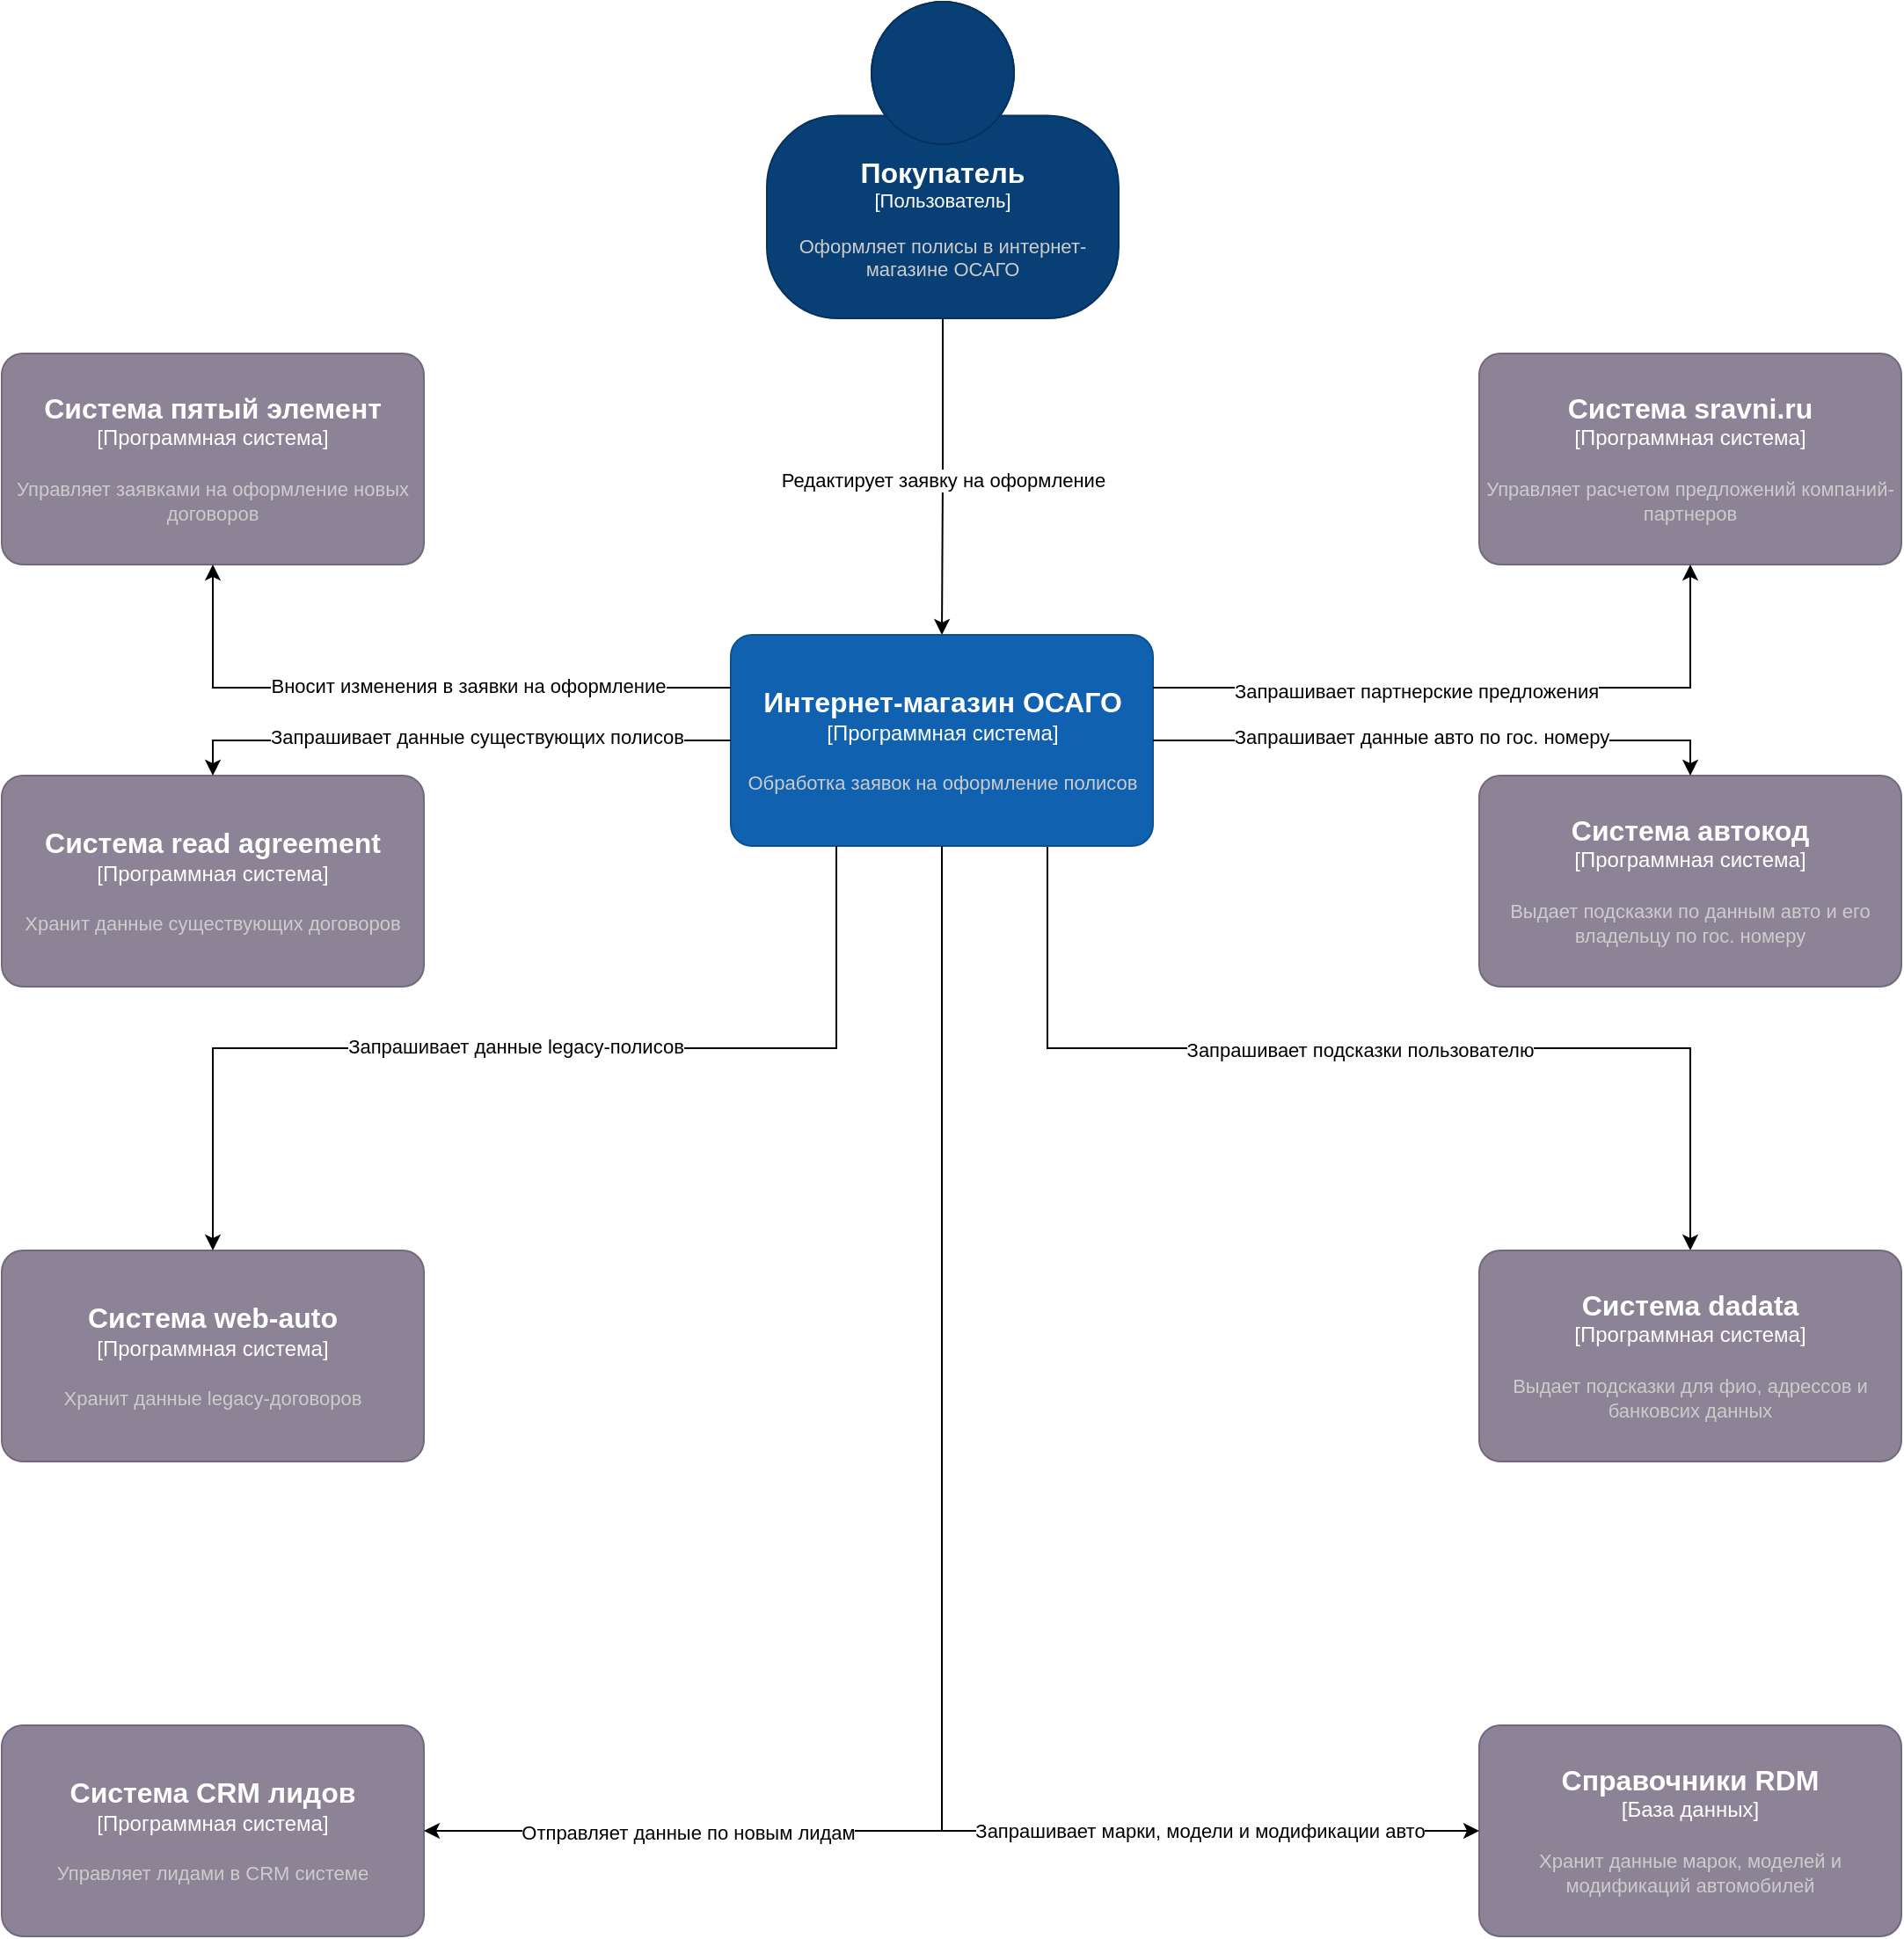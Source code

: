 <mxfile version="24.3.0" type="github">
  <diagram name="Страница — 1" id="4_0oln8lYrD9iGTW1Rhn">
    <mxGraphModel dx="2423" dy="1225" grid="1" gridSize="10" guides="1" tooltips="1" connect="1" arrows="1" fold="1" page="1" pageScale="1" pageWidth="980" pageHeight="1390" math="0" shadow="0">
      <root>
        <mxCell id="0" />
        <mxCell id="1" parent="0" />
        <mxCell id="-En8f4dT92g6XGcGg6re-3" style="edgeStyle=orthogonalEdgeStyle;rounded=0;orthogonalLoop=1;jettySize=auto;html=1;" parent="1" source="-En8f4dT92g6XGcGg6re-1" target="-En8f4dT92g6XGcGg6re-2" edge="1">
          <mxGeometry relative="1" as="geometry" />
        </mxCell>
        <mxCell id="-En8f4dT92g6XGcGg6re-4" value="Редактирует заявку на оформление" style="edgeLabel;html=1;align=center;verticalAlign=middle;resizable=0;points=[];" parent="-En8f4dT92g6XGcGg6re-3" vertex="1" connectable="0">
          <mxGeometry x="0.017" relative="1" as="geometry">
            <mxPoint as="offset" />
          </mxGeometry>
        </mxCell>
        <object placeholders="1" c4Name="Покупатель" c4Type="Пользователь" c4Description="Оформляет полисы в интернет-магазине ОСАГО" label="&lt;font style=&quot;font-size: 16px&quot;&gt;&lt;b&gt;%c4Name%&lt;/b&gt;&lt;/font&gt;&lt;div&gt;[%c4Type%]&lt;/div&gt;&lt;br&gt;&lt;div&gt;&lt;font style=&quot;font-size: 11px&quot;&gt;&lt;font color=&quot;#cccccc&quot;&gt;%c4Description%&lt;/font&gt;&lt;/div&gt;" id="-En8f4dT92g6XGcGg6re-1">
          <mxCell style="html=1;fontSize=11;dashed=0;whiteSpace=wrap;fillColor=#083F75;strokeColor=#06315C;fontColor=#ffffff;shape=mxgraph.c4.person2;align=center;metaEdit=1;points=[[0.5,0,0],[1,0.5,0],[1,0.75,0],[0.75,1,0],[0.5,1,0],[0.25,1,0],[0,0.75,0],[0,0.5,0]];resizable=0;" parent="1" vertex="1">
            <mxGeometry x="875" y="120" width="200" height="180" as="geometry" />
          </mxCell>
        </object>
        <mxCell id="-En8f4dT92g6XGcGg6re-23" style="edgeStyle=orthogonalEdgeStyle;rounded=0;orthogonalLoop=1;jettySize=auto;html=1;exitX=0.75;exitY=1;exitDx=0;exitDy=0;exitPerimeter=0;" parent="1" source="-En8f4dT92g6XGcGg6re-2" target="-En8f4dT92g6XGcGg6re-10" edge="1">
          <mxGeometry relative="1" as="geometry" />
        </mxCell>
        <mxCell id="-En8f4dT92g6XGcGg6re-24" value="Запрашивает подсказки пользователю" style="edgeLabel;html=1;align=center;verticalAlign=middle;resizable=0;points=[];" parent="-En8f4dT92g6XGcGg6re-23" vertex="1" connectable="0">
          <mxGeometry x="-0.018" y="-1" relative="1" as="geometry">
            <mxPoint as="offset" />
          </mxGeometry>
        </mxCell>
        <object placeholders="1" c4Name="Интернет-магазин ОСАГО" c4Type="Программная система" c4Description="Обработка заявок на оформление полисов" label="&lt;font style=&quot;font-size: 16px&quot;&gt;&lt;b&gt;%c4Name%&lt;/b&gt;&lt;/font&gt;&lt;div&gt;[%c4Type%]&lt;/div&gt;&lt;br&gt;&lt;div&gt;&lt;font style=&quot;font-size: 11px&quot;&gt;&lt;font color=&quot;#cccccc&quot;&gt;%c4Description%&lt;/font&gt;&lt;/div&gt;" id="-En8f4dT92g6XGcGg6re-2">
          <mxCell style="rounded=1;whiteSpace=wrap;html=1;labelBackgroundColor=none;fillColor=#1061B0;fontColor=#ffffff;align=center;arcSize=10;strokeColor=#0D5091;metaEdit=1;resizable=0;points=[[0.25,0,0],[0.5,0,0],[0.75,0,0],[1,0.25,0],[1,0.5,0],[1,0.75,0],[0.75,1,0],[0.5,1,0],[0.25,1,0],[0,0.75,0],[0,0.5,0],[0,0.25,0]];" parent="1" vertex="1">
            <mxGeometry x="854.5" y="480" width="240" height="120" as="geometry" />
          </mxCell>
        </object>
        <object placeholders="1" c4Name="Система пятый элемент" c4Type="Программная система" c4Description="Управляет заявками на оформление новых договоров" label="&lt;font style=&quot;font-size: 16px&quot;&gt;&lt;b&gt;%c4Name%&lt;/b&gt;&lt;/font&gt;&lt;div&gt;[%c4Type%]&lt;/div&gt;&lt;br&gt;&lt;div&gt;&lt;font style=&quot;font-size: 11px&quot;&gt;&lt;font color=&quot;#cccccc&quot;&gt;%c4Description%&lt;/font&gt;&lt;/div&gt;" id="-En8f4dT92g6XGcGg6re-5">
          <mxCell style="rounded=1;whiteSpace=wrap;html=1;labelBackgroundColor=none;fillColor=#8C8496;fontColor=#ffffff;align=center;arcSize=10;strokeColor=#736782;metaEdit=1;resizable=0;points=[[0.25,0,0],[0.5,0,0],[0.75,0,0],[1,0.25,0],[1,0.5,0],[1,0.75,0],[0.75,1,0],[0.5,1,0],[0.25,1,0],[0,0.75,0],[0,0.5,0],[0,0.25,0]];" parent="1" vertex="1">
            <mxGeometry x="440" y="320" width="240" height="120" as="geometry" />
          </mxCell>
        </object>
        <object placeholders="1" c4Name="Система sravni.ru" c4Type="Программная система" c4Description="Управляет расчетом предложений компаний-партнеров" label="&lt;font style=&quot;font-size: 16px&quot;&gt;&lt;b&gt;%c4Name%&lt;/b&gt;&lt;/font&gt;&lt;div&gt;[%c4Type%]&lt;/div&gt;&lt;br&gt;&lt;div&gt;&lt;font style=&quot;font-size: 11px&quot;&gt;&lt;font color=&quot;#cccccc&quot;&gt;%c4Description%&lt;/font&gt;&lt;/div&gt;" id="-En8f4dT92g6XGcGg6re-6">
          <mxCell style="rounded=1;whiteSpace=wrap;html=1;labelBackgroundColor=none;fillColor=#8C8496;fontColor=#ffffff;align=center;arcSize=10;strokeColor=#736782;metaEdit=1;resizable=0;points=[[0.25,0,0],[0.5,0,0],[0.75,0,0],[1,0.25,0],[1,0.5,0],[1,0.75,0],[0.75,1,0],[0.5,1,0],[0.25,1,0],[0,0.75,0],[0,0.5,0],[0,0.25,0]];" parent="1" vertex="1">
            <mxGeometry x="1280" y="320" width="240" height="120" as="geometry" />
          </mxCell>
        </object>
        <object placeholders="1" c4Name="Система read agreement" c4Type="Программная система" c4Description="Хранит данные существующих договоров" label="&lt;font style=&quot;font-size: 16px&quot;&gt;&lt;b&gt;%c4Name%&lt;/b&gt;&lt;/font&gt;&lt;div&gt;[%c4Type%]&lt;/div&gt;&lt;br&gt;&lt;div&gt;&lt;font style=&quot;font-size: 11px&quot;&gt;&lt;font color=&quot;#cccccc&quot;&gt;%c4Description%&lt;/font&gt;&lt;/div&gt;" id="-En8f4dT92g6XGcGg6re-7">
          <mxCell style="rounded=1;whiteSpace=wrap;html=1;labelBackgroundColor=none;fillColor=#8C8496;fontColor=#ffffff;align=center;arcSize=10;strokeColor=#736782;metaEdit=1;resizable=0;points=[[0.25,0,0],[0.5,0,0],[0.75,0,0],[1,0.25,0],[1,0.5,0],[1,0.75,0],[0.75,1,0],[0.5,1,0],[0.25,1,0],[0,0.75,0],[0,0.5,0],[0,0.25,0]];" parent="1" vertex="1">
            <mxGeometry x="440" y="560" width="240" height="120" as="geometry" />
          </mxCell>
        </object>
        <object placeholders="1" c4Name="Система CRM лидов" c4Type="Программная система" c4Description="Управляет лидами в CRM системе" label="&lt;font style=&quot;font-size: 16px&quot;&gt;&lt;b&gt;%c4Name%&lt;/b&gt;&lt;/font&gt;&lt;div&gt;[%c4Type%]&lt;/div&gt;&lt;br&gt;&lt;div&gt;&lt;font style=&quot;font-size: 11px&quot;&gt;&lt;font color=&quot;#cccccc&quot;&gt;%c4Description%&lt;/font&gt;&lt;/div&gt;" id="-En8f4dT92g6XGcGg6re-8">
          <mxCell style="rounded=1;whiteSpace=wrap;html=1;labelBackgroundColor=none;fillColor=#8C8496;fontColor=#ffffff;align=center;arcSize=10;strokeColor=#736782;metaEdit=1;resizable=0;points=[[0.25,0,0],[0.5,0,0],[0.75,0,0],[1,0.25,0],[1,0.5,0],[1,0.75,0],[0.75,1,0],[0.5,1,0],[0.25,1,0],[0,0.75,0],[0,0.5,0],[0,0.25,0]];" parent="1" vertex="1">
            <mxGeometry x="440" y="1100" width="240" height="120" as="geometry" />
          </mxCell>
        </object>
        <object placeholders="1" c4Name="Система web-auto" c4Type="Программная система" c4Description="Хранит данные legacy-договоров" label="&lt;font style=&quot;font-size: 16px&quot;&gt;&lt;b&gt;%c4Name%&lt;/b&gt;&lt;/font&gt;&lt;div&gt;[%c4Type%]&lt;/div&gt;&lt;br&gt;&lt;div&gt;&lt;font style=&quot;font-size: 11px&quot;&gt;&lt;font color=&quot;#cccccc&quot;&gt;%c4Description%&lt;/font&gt;&lt;/div&gt;" id="-En8f4dT92g6XGcGg6re-9">
          <mxCell style="rounded=1;whiteSpace=wrap;html=1;labelBackgroundColor=none;fillColor=#8C8496;fontColor=#ffffff;align=center;arcSize=10;strokeColor=#736782;metaEdit=1;resizable=0;points=[[0.25,0,0],[0.5,0,0],[0.75,0,0],[1,0.25,0],[1,0.5,0],[1,0.75,0],[0.75,1,0],[0.5,1,0],[0.25,1,0],[0,0.75,0],[0,0.5,0],[0,0.25,0]];" parent="1" vertex="1">
            <mxGeometry x="440" y="830" width="240" height="120" as="geometry" />
          </mxCell>
        </object>
        <object placeholders="1" c4Name="Система dadata" c4Type="Программная система" c4Description="Выдает подсказки для фио, адрессов и банковсих данных" label="&lt;font style=&quot;font-size: 16px&quot;&gt;&lt;b&gt;%c4Name%&lt;/b&gt;&lt;/font&gt;&lt;div&gt;[%c4Type%]&lt;/div&gt;&lt;br&gt;&lt;div&gt;&lt;font style=&quot;font-size: 11px&quot;&gt;&lt;font color=&quot;#cccccc&quot;&gt;%c4Description%&lt;/font&gt;&lt;/div&gt;" id="-En8f4dT92g6XGcGg6re-10">
          <mxCell style="rounded=1;whiteSpace=wrap;html=1;labelBackgroundColor=none;fillColor=#8C8496;fontColor=#ffffff;align=center;arcSize=10;strokeColor=#736782;metaEdit=1;resizable=0;points=[[0.25,0,0],[0.5,0,0],[0.75,0,0],[1,0.25,0],[1,0.5,0],[1,0.75,0],[0.75,1,0],[0.5,1,0],[0.25,1,0],[0,0.75,0],[0,0.5,0],[0,0.25,0]];" parent="1" vertex="1">
            <mxGeometry x="1280" y="830" width="240" height="120" as="geometry" />
          </mxCell>
        </object>
        <object placeholders="1" c4Name="Система автокод" c4Type="Программная система" c4Description="Выдает подсказки по данным авто и его владельцу по гос. номеру" label="&lt;font style=&quot;font-size: 16px&quot;&gt;&lt;b&gt;%c4Name%&lt;/b&gt;&lt;/font&gt;&lt;div&gt;[%c4Type%]&lt;/div&gt;&lt;br&gt;&lt;div&gt;&lt;font style=&quot;font-size: 11px&quot;&gt;&lt;font color=&quot;#cccccc&quot;&gt;%c4Description%&lt;/font&gt;&lt;/div&gt;" id="-En8f4dT92g6XGcGg6re-11">
          <mxCell style="rounded=1;whiteSpace=wrap;html=1;labelBackgroundColor=none;fillColor=#8C8496;fontColor=#ffffff;align=center;arcSize=10;strokeColor=#736782;metaEdit=1;resizable=0;points=[[0.25,0,0],[0.5,0,0],[0.75,0,0],[1,0.25,0],[1,0.5,0],[1,0.75,0],[0.75,1,0],[0.5,1,0],[0.25,1,0],[0,0.75,0],[0,0.5,0],[0,0.25,0]];" parent="1" vertex="1">
            <mxGeometry x="1280" y="560" width="240" height="120" as="geometry" />
          </mxCell>
        </object>
        <mxCell id="-En8f4dT92g6XGcGg6re-14" style="edgeStyle=orthogonalEdgeStyle;rounded=0;orthogonalLoop=1;jettySize=auto;html=1;entryX=0.5;entryY=0;entryDx=0;entryDy=0;entryPerimeter=0;" parent="1" source="-En8f4dT92g6XGcGg6re-2" target="-En8f4dT92g6XGcGg6re-7" edge="1">
          <mxGeometry relative="1" as="geometry" />
        </mxCell>
        <mxCell id="-En8f4dT92g6XGcGg6re-15" value="Запрашивает данные существующих полисов" style="edgeLabel;html=1;align=center;verticalAlign=middle;resizable=0;points=[];" parent="-En8f4dT92g6XGcGg6re-14" vertex="1" connectable="0">
          <mxGeometry x="-0.003" y="-2" relative="1" as="geometry">
            <mxPoint x="12" as="offset" />
          </mxGeometry>
        </mxCell>
        <mxCell id="-En8f4dT92g6XGcGg6re-17" style="edgeStyle=orthogonalEdgeStyle;rounded=0;orthogonalLoop=1;jettySize=auto;html=1;exitX=0;exitY=0.25;exitDx=0;exitDy=0;exitPerimeter=0;entryX=0.5;entryY=1;entryDx=0;entryDy=0;entryPerimeter=0;" parent="1" source="-En8f4dT92g6XGcGg6re-2" target="-En8f4dT92g6XGcGg6re-5" edge="1">
          <mxGeometry relative="1" as="geometry" />
        </mxCell>
        <mxCell id="-En8f4dT92g6XGcGg6re-18" value="Вносит изменения в заявки на оформление" style="edgeLabel;html=1;align=center;verticalAlign=middle;resizable=0;points=[];" parent="-En8f4dT92g6XGcGg6re-17" vertex="1" connectable="0">
          <mxGeometry x="-0.176" y="-1" relative="1" as="geometry">
            <mxPoint as="offset" />
          </mxGeometry>
        </mxCell>
        <mxCell id="-En8f4dT92g6XGcGg6re-19" style="edgeStyle=orthogonalEdgeStyle;rounded=0;orthogonalLoop=1;jettySize=auto;html=1;exitX=0.25;exitY=1;exitDx=0;exitDy=0;exitPerimeter=0;entryX=0.5;entryY=0;entryDx=0;entryDy=0;entryPerimeter=0;" parent="1" source="-En8f4dT92g6XGcGg6re-2" target="-En8f4dT92g6XGcGg6re-9" edge="1">
          <mxGeometry relative="1" as="geometry" />
        </mxCell>
        <mxCell id="-En8f4dT92g6XGcGg6re-20" value="Запрашивает данные legacy-полисов" style="edgeLabel;html=1;align=center;verticalAlign=middle;resizable=0;points=[];" parent="-En8f4dT92g6XGcGg6re-19" vertex="1" connectable="0">
          <mxGeometry x="0.018" y="-1" relative="1" as="geometry">
            <mxPoint as="offset" />
          </mxGeometry>
        </mxCell>
        <mxCell id="-En8f4dT92g6XGcGg6re-21" style="edgeStyle=orthogonalEdgeStyle;rounded=0;orthogonalLoop=1;jettySize=auto;html=1;entryX=0.5;entryY=0;entryDx=0;entryDy=0;entryPerimeter=0;" parent="1" edge="1">
          <mxGeometry relative="1" as="geometry">
            <mxPoint x="974.5" y="600" as="sourcePoint" />
            <mxPoint x="680" y="1160" as="targetPoint" />
            <Array as="points">
              <mxPoint x="975" y="1160" />
            </Array>
          </mxGeometry>
        </mxCell>
        <mxCell id="-En8f4dT92g6XGcGg6re-22" value="Отправляет данные по новым лидам" style="edgeLabel;html=1;align=center;verticalAlign=middle;resizable=0;points=[];" parent="-En8f4dT92g6XGcGg6re-21" vertex="1" connectable="0">
          <mxGeometry x="-0.009" y="-2" relative="1" as="geometry">
            <mxPoint x="-143" y="137" as="offset" />
          </mxGeometry>
        </mxCell>
        <mxCell id="-En8f4dT92g6XGcGg6re-25" style="edgeStyle=orthogonalEdgeStyle;rounded=0;orthogonalLoop=1;jettySize=auto;html=1;exitX=1;exitY=0.5;exitDx=0;exitDy=0;exitPerimeter=0;entryX=0.5;entryY=0;entryDx=0;entryDy=0;entryPerimeter=0;" parent="1" source="-En8f4dT92g6XGcGg6re-2" target="-En8f4dT92g6XGcGg6re-11" edge="1">
          <mxGeometry relative="1" as="geometry" />
        </mxCell>
        <mxCell id="-En8f4dT92g6XGcGg6re-26" value="Запрашивает данные авто по гос. номеру" style="edgeLabel;html=1;align=center;verticalAlign=middle;resizable=0;points=[];" parent="-En8f4dT92g6XGcGg6re-25" vertex="1" connectable="0">
          <mxGeometry x="-0.066" y="2" relative="1" as="geometry">
            <mxPoint as="offset" />
          </mxGeometry>
        </mxCell>
        <mxCell id="-En8f4dT92g6XGcGg6re-27" style="edgeStyle=orthogonalEdgeStyle;rounded=0;orthogonalLoop=1;jettySize=auto;html=1;exitX=1;exitY=0.25;exitDx=0;exitDy=0;exitPerimeter=0;entryX=0.5;entryY=1;entryDx=0;entryDy=0;entryPerimeter=0;" parent="1" source="-En8f4dT92g6XGcGg6re-2" target="-En8f4dT92g6XGcGg6re-6" edge="1">
          <mxGeometry relative="1" as="geometry" />
        </mxCell>
        <mxCell id="-En8f4dT92g6XGcGg6re-28" value="Запрашивает партнерские предложения" style="edgeLabel;html=1;align=center;verticalAlign=middle;resizable=0;points=[];" parent="-En8f4dT92g6XGcGg6re-27" vertex="1" connectable="0">
          <mxGeometry x="-0.203" y="-2" relative="1" as="geometry">
            <mxPoint as="offset" />
          </mxGeometry>
        </mxCell>
        <object placeholders="1" c4Name="Справочники RDM" c4Type="База данных" c4Description="Хранит данные марок, моделей и модификаций автомобилей" label="&lt;font style=&quot;font-size: 16px&quot;&gt;&lt;b&gt;%c4Name%&lt;/b&gt;&lt;/font&gt;&lt;div&gt;[%c4Type%]&lt;/div&gt;&lt;br&gt;&lt;div&gt;&lt;font style=&quot;font-size: 11px&quot;&gt;&lt;font color=&quot;#cccccc&quot;&gt;%c4Description%&lt;/font&gt;&lt;/div&gt;" id="-En8f4dT92g6XGcGg6re-29">
          <mxCell style="rounded=1;whiteSpace=wrap;html=1;labelBackgroundColor=none;fillColor=#8C8496;fontColor=#ffffff;align=center;arcSize=10;strokeColor=#736782;metaEdit=1;resizable=0;points=[[0.25,0,0],[0.5,0,0],[0.75,0,0],[1,0.25,0],[1,0.5,0],[1,0.75,0],[0.75,1,0],[0.5,1,0],[0.25,1,0],[0,0.75,0],[0,0.5,0],[0,0.25,0]];" parent="1" vertex="1">
            <mxGeometry x="1280" y="1100" width="240" height="120" as="geometry" />
          </mxCell>
        </object>
        <mxCell id="-En8f4dT92g6XGcGg6re-30" style="edgeStyle=orthogonalEdgeStyle;rounded=0;orthogonalLoop=1;jettySize=auto;html=1;exitX=0.5;exitY=1;exitDx=0;exitDy=0;exitPerimeter=0;entryX=0;entryY=0.5;entryDx=0;entryDy=0;entryPerimeter=0;" parent="1" source="-En8f4dT92g6XGcGg6re-2" target="-En8f4dT92g6XGcGg6re-29" edge="1">
          <mxGeometry relative="1" as="geometry" />
        </mxCell>
        <mxCell id="-En8f4dT92g6XGcGg6re-31" value="Запрашивает марки, модели и модификации авто" style="edgeLabel;html=1;align=center;verticalAlign=middle;resizable=0;points=[];" parent="-En8f4dT92g6XGcGg6re-30" vertex="1" connectable="0">
          <mxGeometry x="0.613" relative="1" as="geometry">
            <mxPoint x="8" as="offset" />
          </mxGeometry>
        </mxCell>
      </root>
    </mxGraphModel>
  </diagram>
</mxfile>
